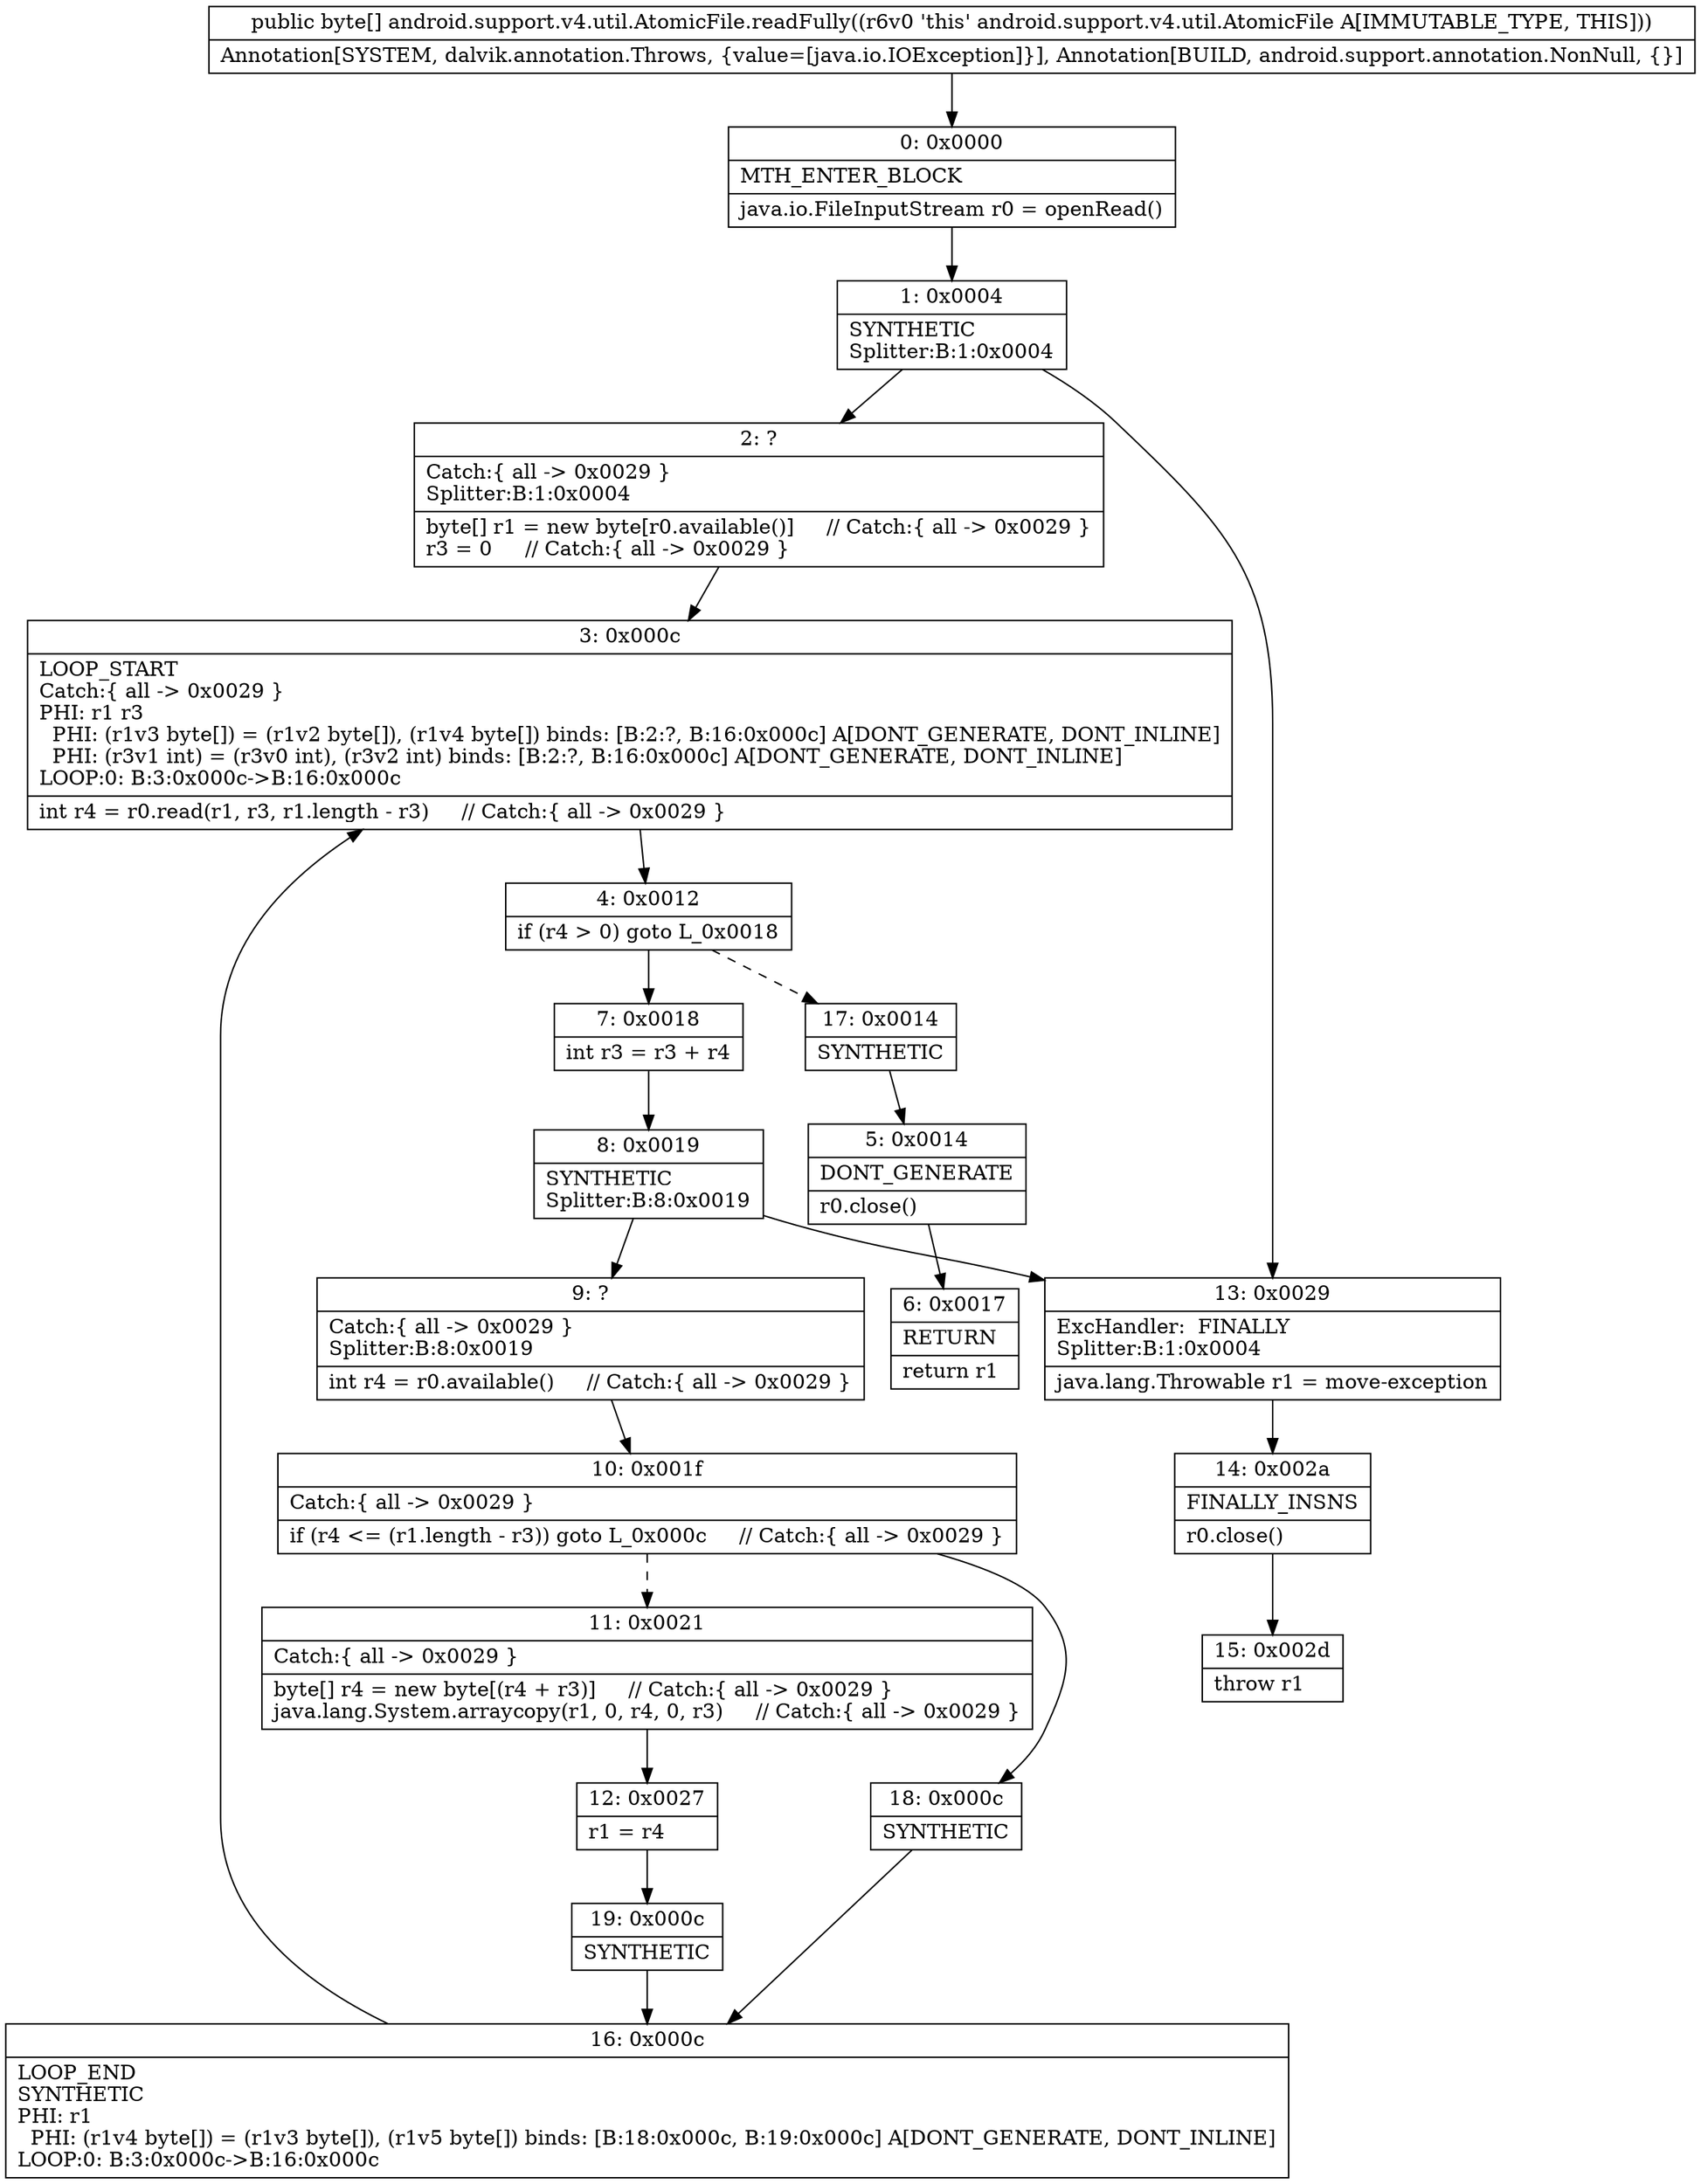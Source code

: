 digraph "CFG forandroid.support.v4.util.AtomicFile.readFully()[B" {
Node_0 [shape=record,label="{0\:\ 0x0000|MTH_ENTER_BLOCK\l|java.io.FileInputStream r0 = openRead()\l}"];
Node_1 [shape=record,label="{1\:\ 0x0004|SYNTHETIC\lSplitter:B:1:0x0004\l}"];
Node_2 [shape=record,label="{2\:\ ?|Catch:\{ all \-\> 0x0029 \}\lSplitter:B:1:0x0004\l|byte[] r1 = new byte[r0.available()]     \/\/ Catch:\{ all \-\> 0x0029 \}\lr3 = 0     \/\/ Catch:\{ all \-\> 0x0029 \}\l}"];
Node_3 [shape=record,label="{3\:\ 0x000c|LOOP_START\lCatch:\{ all \-\> 0x0029 \}\lPHI: r1 r3 \l  PHI: (r1v3 byte[]) = (r1v2 byte[]), (r1v4 byte[]) binds: [B:2:?, B:16:0x000c] A[DONT_GENERATE, DONT_INLINE]\l  PHI: (r3v1 int) = (r3v0 int), (r3v2 int) binds: [B:2:?, B:16:0x000c] A[DONT_GENERATE, DONT_INLINE]\lLOOP:0: B:3:0x000c\-\>B:16:0x000c\l|int r4 = r0.read(r1, r3, r1.length \- r3)     \/\/ Catch:\{ all \-\> 0x0029 \}\l}"];
Node_4 [shape=record,label="{4\:\ 0x0012|if (r4 \> 0) goto L_0x0018\l}"];
Node_5 [shape=record,label="{5\:\ 0x0014|DONT_GENERATE\l|r0.close()\l}"];
Node_6 [shape=record,label="{6\:\ 0x0017|RETURN\l|return r1\l}"];
Node_7 [shape=record,label="{7\:\ 0x0018|int r3 = r3 + r4\l}"];
Node_8 [shape=record,label="{8\:\ 0x0019|SYNTHETIC\lSplitter:B:8:0x0019\l}"];
Node_9 [shape=record,label="{9\:\ ?|Catch:\{ all \-\> 0x0029 \}\lSplitter:B:8:0x0019\l|int r4 = r0.available()     \/\/ Catch:\{ all \-\> 0x0029 \}\l}"];
Node_10 [shape=record,label="{10\:\ 0x001f|Catch:\{ all \-\> 0x0029 \}\l|if (r4 \<= (r1.length \- r3)) goto L_0x000c     \/\/ Catch:\{ all \-\> 0x0029 \}\l}"];
Node_11 [shape=record,label="{11\:\ 0x0021|Catch:\{ all \-\> 0x0029 \}\l|byte[] r4 = new byte[(r4 + r3)]     \/\/ Catch:\{ all \-\> 0x0029 \}\ljava.lang.System.arraycopy(r1, 0, r4, 0, r3)     \/\/ Catch:\{ all \-\> 0x0029 \}\l}"];
Node_12 [shape=record,label="{12\:\ 0x0027|r1 = r4\l}"];
Node_13 [shape=record,label="{13\:\ 0x0029|ExcHandler:  FINALLY\lSplitter:B:1:0x0004\l|java.lang.Throwable r1 = move\-exception\l}"];
Node_14 [shape=record,label="{14\:\ 0x002a|FINALLY_INSNS\l|r0.close()\l}"];
Node_15 [shape=record,label="{15\:\ 0x002d|throw r1\l}"];
Node_16 [shape=record,label="{16\:\ 0x000c|LOOP_END\lSYNTHETIC\lPHI: r1 \l  PHI: (r1v4 byte[]) = (r1v3 byte[]), (r1v5 byte[]) binds: [B:18:0x000c, B:19:0x000c] A[DONT_GENERATE, DONT_INLINE]\lLOOP:0: B:3:0x000c\-\>B:16:0x000c\l}"];
Node_17 [shape=record,label="{17\:\ 0x0014|SYNTHETIC\l}"];
Node_18 [shape=record,label="{18\:\ 0x000c|SYNTHETIC\l}"];
Node_19 [shape=record,label="{19\:\ 0x000c|SYNTHETIC\l}"];
MethodNode[shape=record,label="{public byte[] android.support.v4.util.AtomicFile.readFully((r6v0 'this' android.support.v4.util.AtomicFile A[IMMUTABLE_TYPE, THIS]))  | Annotation[SYSTEM, dalvik.annotation.Throws, \{value=[java.io.IOException]\}], Annotation[BUILD, android.support.annotation.NonNull, \{\}]\l}"];
MethodNode -> Node_0;
Node_0 -> Node_1;
Node_1 -> Node_2;
Node_1 -> Node_13;
Node_2 -> Node_3;
Node_3 -> Node_4;
Node_4 -> Node_7;
Node_4 -> Node_17[style=dashed];
Node_5 -> Node_6;
Node_7 -> Node_8;
Node_8 -> Node_9;
Node_8 -> Node_13;
Node_9 -> Node_10;
Node_10 -> Node_11[style=dashed];
Node_10 -> Node_18;
Node_11 -> Node_12;
Node_12 -> Node_19;
Node_13 -> Node_14;
Node_14 -> Node_15;
Node_16 -> Node_3;
Node_17 -> Node_5;
Node_18 -> Node_16;
Node_19 -> Node_16;
}

